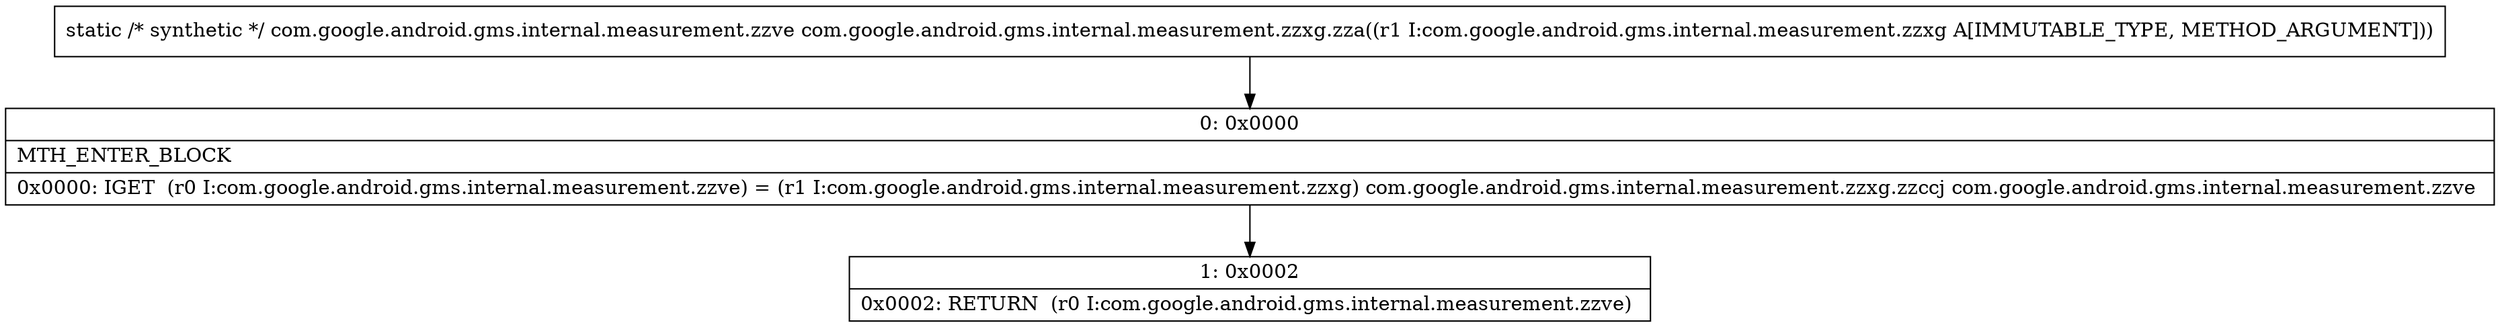 digraph "CFG forcom.google.android.gms.internal.measurement.zzxg.zza(Lcom\/google\/android\/gms\/internal\/measurement\/zzxg;)Lcom\/google\/android\/gms\/internal\/measurement\/zzve;" {
Node_0 [shape=record,label="{0\:\ 0x0000|MTH_ENTER_BLOCK\l|0x0000: IGET  (r0 I:com.google.android.gms.internal.measurement.zzve) = (r1 I:com.google.android.gms.internal.measurement.zzxg) com.google.android.gms.internal.measurement.zzxg.zzccj com.google.android.gms.internal.measurement.zzve \l}"];
Node_1 [shape=record,label="{1\:\ 0x0002|0x0002: RETURN  (r0 I:com.google.android.gms.internal.measurement.zzve) \l}"];
MethodNode[shape=record,label="{static \/* synthetic *\/ com.google.android.gms.internal.measurement.zzve com.google.android.gms.internal.measurement.zzxg.zza((r1 I:com.google.android.gms.internal.measurement.zzxg A[IMMUTABLE_TYPE, METHOD_ARGUMENT])) }"];
MethodNode -> Node_0;
Node_0 -> Node_1;
}

